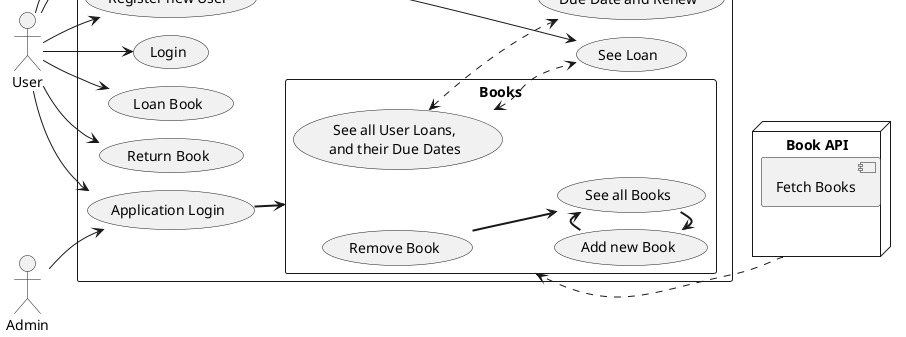 @startuml
!pragma layout smetana
left to right direction
skinparam packageStyle rectangle

node "Book API" as BookAPI {
    [Fetch Books]
}

left to right direction

rectangle Library {

usecase UC0 as "Application Login"
usecase UC1 as "Register new User"
usecase UC2 as "Login"
usecase UC3 as "Loan Book"
usecase UC4 as "See Loan"
usecase UC5 as "Return Book"
usecase UC6 as "Due Date and Renew"

rectangle Books {
        usecase UC7 as "See all User Loans,
        and their Due Dates"
        usecase UC8 as "See all Books"
        usecase UC9 as "Add new Book"
        usecase UC10 as "Remove Book"
        }
}
actor "User" as u

u --> UC0
u --> UC1
u --> UC2
u --> UC3
u --> UC4
u --> UC5
u -> UC6

actor "Admin" as a

BookAPI ..> Books
UC0 ==> Books
a --> UC0

a -[hidden]-> UC7
a -[hidden]-> UC8
a -[hidden]-> UC9
a -[hidden]-> UC10

UC7 <..> UC4
UC7 <..> UC6
UC8 =[hidden]= BookAPI
UC9 <=r= UC8
UC8 <=r= UC9
UC10 ==> UC8



@enduml